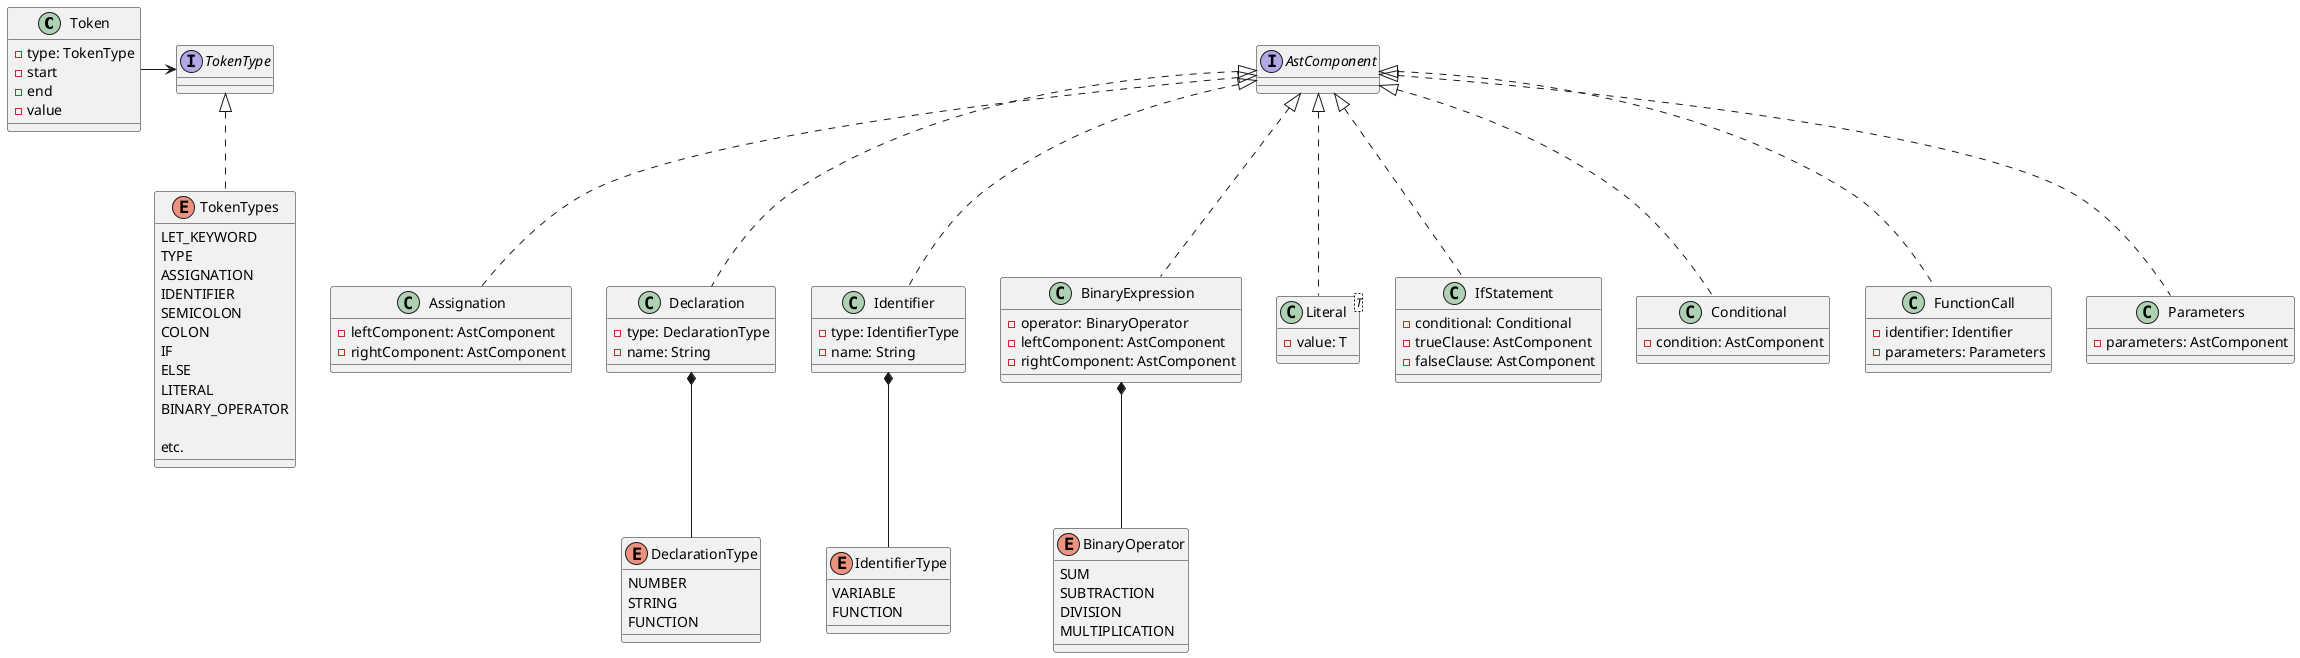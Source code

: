 @startuml
'interface Lexer {
'+ lex(char[]): List<Token>
'}
'interface Parser
'interface Interpreter {
'}

'class Runner

'class Token {
'TokenType type
'Integer start
'Integer end
'String value
'}

'interface Token {
'getStart(): Integer
'getEnd(): Integer
'getValue(): String
'}
'
'class StringToken implements Token {
'
'}
'
'class NumberToken implements Token {
'
'}

class Token {
- type: TokenType
- start
- end
- value
}
interface TokenType {
}
enum TokenTypes implements TokenType {
LET_KEYWORD
TYPE
ASSIGNATION
IDENTIFIER
SEMICOLON
COLON
IF
ELSE
LITERAL
BINARY_OPERATOR

etc.
}
Token -> TokenType

'class Ast {
'    AstType type
'    List<Ast> children
'}
'
'Ast --> AstType
'
'interface AstType {
'
'}

'enum AstTypes implements AstType {
'    DECLARATION
'    ASSIGNATION
'    LITERAL
'    VALUE
'    STRING_TYPE
'    NUMBER_TYPE
'    IDENTIFIER
'    IF_STATEMENT
'    BINARY_EXPRESSION
'    BLOCK_STATEMENT
'
'}

'Ast *-> Ast

'Runner --> Lexer
'Runner --> Parser
'Runner --> Interpreter

'Ast *-> Token
'
'Lexer --> Token
'Parser --> Token
'Parser --> Ast
'Interpreter --> Ast

'interface AstComponent {
'
'}
'
'class Literal implements AstComponent
'class Identifier implements AstComponent
'
'class Declaration implements AstComponent, Composite {
'- children: List<AstComponent>
'}
'class IfStatement implements AstComponent, Composite {
'- children: List<AstComponent>
'}
'class Assignation implements AstComponent, Composite {
'- children: List<AstComponent>
'}
'
'interface Composite {
'+ getChildren(): List<AstComponent>
'}
'
'enum PlainAstComponent implements AstComponent {
'    STRING_TYPE
'    NUMBER_TYPE
'}
enum DeclarationType {
    NUMBER
    STRING
    FUNCTION
}
enum IdentifierType {
    VARIABLE
    FUNCTION
}
enum BinaryOperator {
    SUM
    SUBTRACTION
    DIVISION
    MULTIPLICATION
}
interface AstComponent
class Assignation implements AstComponent {
    -leftComponent: AstComponent
    -rightComponent: AstComponent
}
class Declaration implements AstComponent {
    -type: DeclarationType
    -name: String
}
class Identifier implements AstComponent {
    -type: IdentifierType
    -name: String
}
class BinaryExpression implements AstComponent {
    -operator: BinaryOperator
    -leftComponent: AstComponent
    -rightComponent: AstComponent
}
class Literal<T> implements AstComponent {
    -value: T
}
class IfStatement implements AstComponent {
    -conditional: Conditional
    -trueClause: AstComponent
    -falseClause: AstComponent
}
class Conditional implements AstComponent {
    -condition: AstComponent
}
class FunctionCall implements AstComponent {
    -identifier: Identifier
    -parameters: Parameters
}
class Parameters implements AstComponent {
    -parameters: AstComponent
}
Declaration *-- DeclarationType
Identifier *-- IdentifierType
BinaryExpression *-- BinaryOperator


@enduml